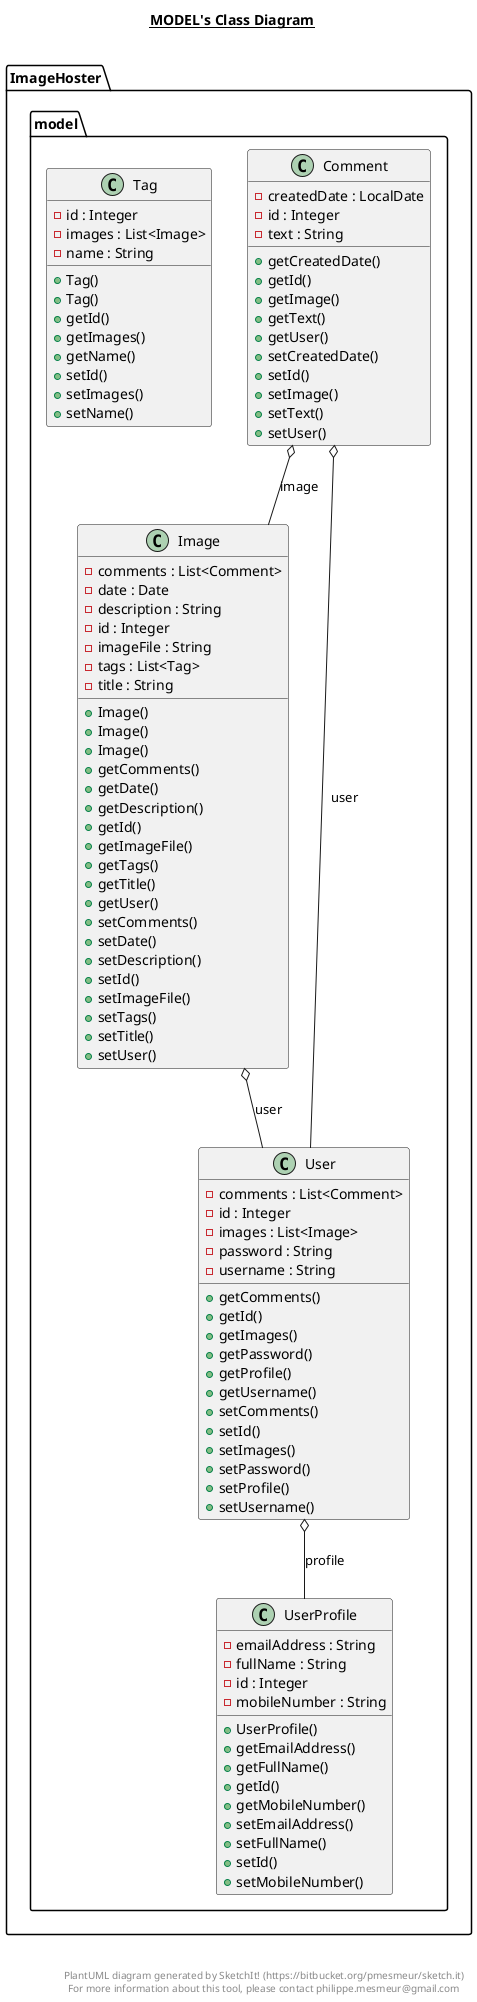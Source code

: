 @startuml

title __MODEL's Class Diagram__\n

  namespace ImageHoster {
    namespace model {
      class ImageHoster.model.Comment {
          - createdDate : LocalDate
          - id : Integer
          - text : String
          + getCreatedDate()
          + getId()
          + getImage()
          + getText()
          + getUser()
          + setCreatedDate()
          + setId()
          + setImage()
          + setText()
          + setUser()
      }
    }
  }
  

  namespace ImageHoster {
    namespace model {
      class ImageHoster.model.Image {
          - comments : List<Comment>
          - date : Date
          - description : String
          - id : Integer
          - imageFile : String
          - tags : List<Tag>
          - title : String
          + Image()
          + Image()
          + Image()
          + getComments()
          + getDate()
          + getDescription()
          + getId()
          + getImageFile()
          + getTags()
          + getTitle()
          + getUser()
          + setComments()
          + setDate()
          + setDescription()
          + setId()
          + setImageFile()
          + setTags()
          + setTitle()
          + setUser()
      }
    }
  }
  

  namespace ImageHoster {
    namespace model {
      class ImageHoster.model.Tag {
          - id : Integer
          - images : List<Image>
          - name : String
          + Tag()
          + Tag()
          + getId()
          + getImages()
          + getName()
          + setId()
          + setImages()
          + setName()
      }
    }
  }
  

  namespace ImageHoster {
    namespace model {
      class ImageHoster.model.User {
          - comments : List<Comment>
          - id : Integer
          - images : List<Image>
          - password : String
          - username : String
          + getComments()
          + getId()
          + getImages()
          + getPassword()
          + getProfile()
          + getUsername()
          + setComments()
          + setId()
          + setImages()
          + setPassword()
          + setProfile()
          + setUsername()
      }
    }
  }
  

  namespace ImageHoster {
    namespace model {
      class ImageHoster.model.UserProfile {
          - emailAddress : String
          - fullName : String
          - id : Integer
          - mobileNumber : String
          + UserProfile()
          + getEmailAddress()
          + getFullName()
          + getId()
          + getMobileNumber()
          + setEmailAddress()
          + setFullName()
          + setId()
          + setMobileNumber()
      }
    }
  }
  

  ImageHoster.model.Comment o-- ImageHoster.model.Image : image
  ImageHoster.model.Comment o-- ImageHoster.model.User : user
  ImageHoster.model.Image o-- ImageHoster.model.User : user
  ImageHoster.model.User o-- ImageHoster.model.UserProfile : profile


right footer


PlantUML diagram generated by SketchIt! (https://bitbucket.org/pmesmeur/sketch.it)
For more information about this tool, please contact philippe.mesmeur@gmail.com
endfooter

@enduml
